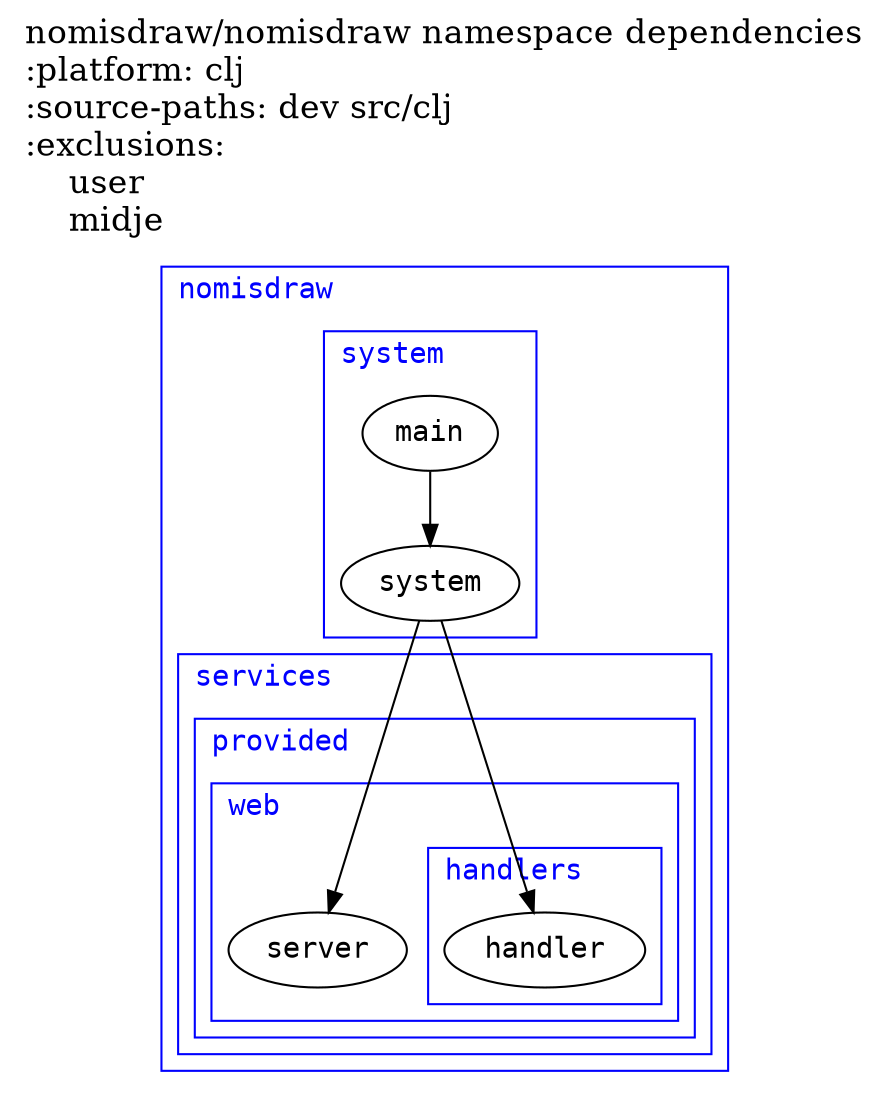 digraph {
graph[dpi=300, rankdir=TP]
node[fontname="Monospace"]
edge[fontname="Monospace"]

labeljust=left
subgraph cluster2 {
graph[dpi=100, style=solid, label="nomisdraw", color=blue, fontcolor=blue, fontname="Monospace", rankdir=TP]
node[fontname="Monospace"]
edge[fontname="Monospace"]

labeljust=left
subgraph cluster4 {
graph[dpi=100, style=solid, label="system", color=blue, fontcolor=blue, fontname="Monospace", rankdir=TP]
node[fontname="Monospace"]
edge[fontname="Monospace"]

node6[style=solid, label="system", color=black, fontcolor=black]
node8[style=solid, label="main", color=black, fontcolor=black]
labeljust=left
}

subgraph cluster10 {
graph[dpi=100, style=solid, label="services", color=blue, fontcolor=blue, fontname="Monospace", rankdir=TP]
node[fontname="Monospace"]
edge[fontname="Monospace"]

labeljust=left
subgraph cluster12 {
graph[dpi=100, style=solid, label="provided", color=blue, fontcolor=blue, fontname="Monospace", rankdir=TP]
node[fontname="Monospace"]
edge[fontname="Monospace"]

labeljust=left
subgraph cluster14 {
graph[dpi=100, style=solid, label="web", color=blue, fontcolor=blue, fontname="Monospace", rankdir=TP]
node[fontname="Monospace"]
edge[fontname="Monospace"]

node16[style=solid, label="server", color=black, fontcolor=black]
labeljust=left
subgraph cluster18 {
graph[dpi=100, style=solid, label="handlers", color=blue, fontcolor=blue, fontname="Monospace", rankdir=TP]
node[fontname="Monospace"]
edge[fontname="Monospace"]

node20[style=solid, label="handler", color=black, fontcolor=black]
labeljust=left
}

}

}

}

}

node6 -> node20[style=solid, label=""]
node6 -> node16[style=solid, label=""]
node8 -> node6[style=solid, label=""]
label="nomisdraw/nomisdraw namespace dependencies\l:platform: clj\l:source-paths: dev src/clj\l:exclusions:\l    user\l    midje\l"
labelloc=top
fontsize=16.0
}
